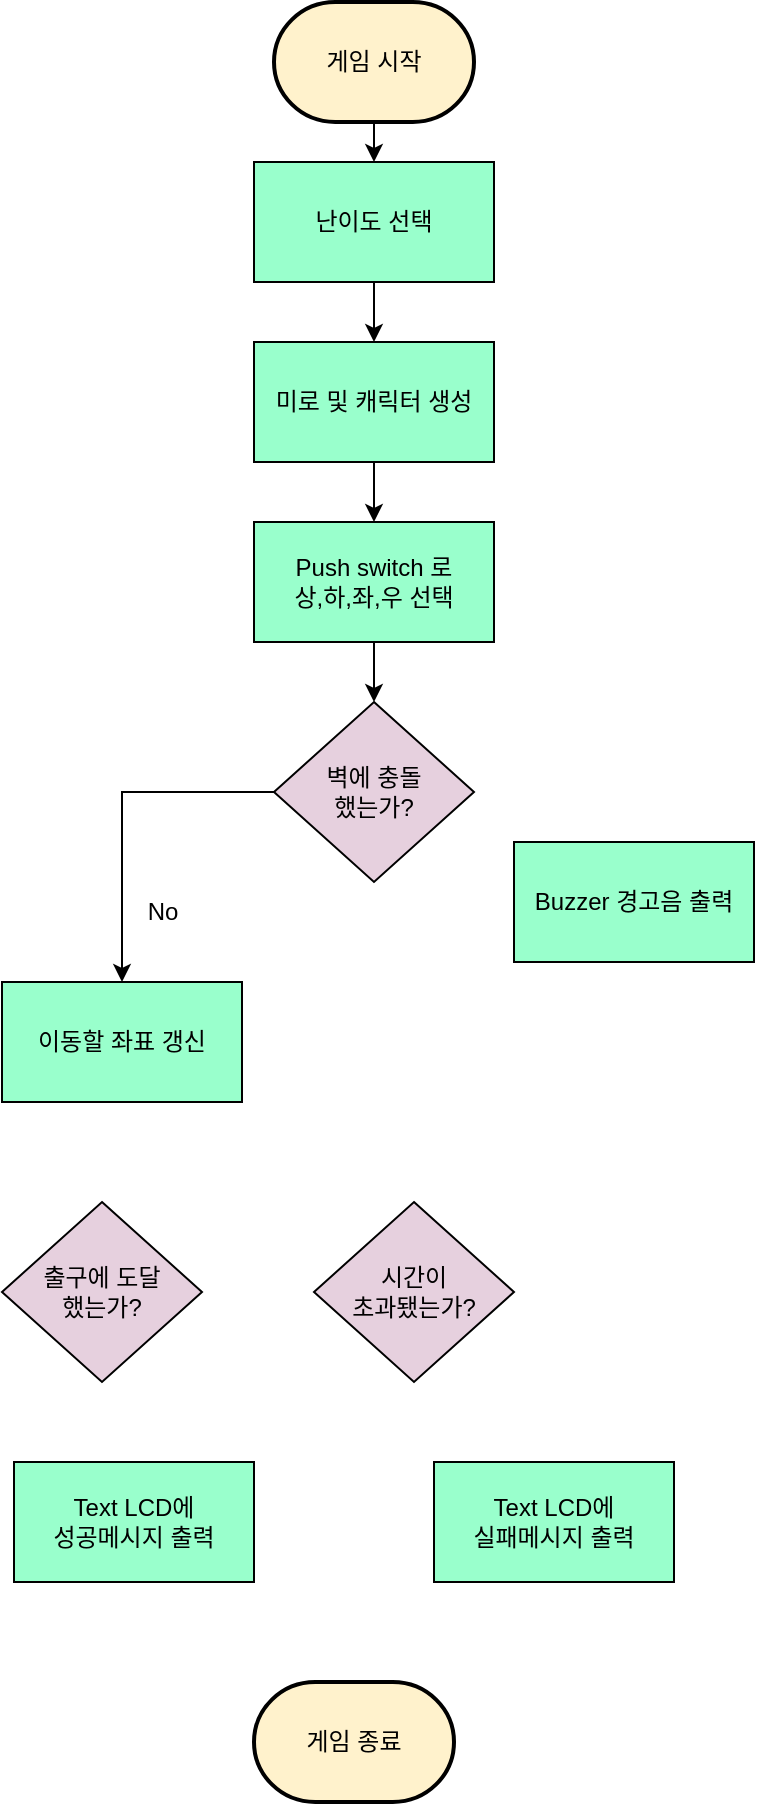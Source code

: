 <mxfile version="27.1.1">
  <diagram name="페이지-1" id="XxxpSQrDGY3Lz6ars4wC">
    <mxGraphModel dx="1657" dy="1933" grid="1" gridSize="10" guides="1" tooltips="1" connect="1" arrows="1" fold="1" page="1" pageScale="1" pageWidth="827" pageHeight="1169" math="0" shadow="0">
      <root>
        <mxCell id="0" />
        <mxCell id="1" parent="0" />
        <mxCell id="jROF-p8uHgDL0KWoTOzt-7" style="edgeStyle=orthogonalEdgeStyle;rounded=0;orthogonalLoop=1;jettySize=auto;html=1;exitX=0.5;exitY=1;exitDx=0;exitDy=0;exitPerimeter=0;entryX=0.5;entryY=0;entryDx=0;entryDy=0;" edge="1" parent="1" source="8a5C9kc6SofKmOnc5kcL-7" target="8a5C9kc6SofKmOnc5kcL-15">
          <mxGeometry relative="1" as="geometry" />
        </mxCell>
        <mxCell id="8a5C9kc6SofKmOnc5kcL-7" value="게임 시작" style="strokeWidth=2;html=1;shape=mxgraph.flowchart.terminator;whiteSpace=wrap;fillColor=#FFF2CC;" parent="1" vertex="1">
          <mxGeometry x="450" width="100" height="60" as="geometry" />
        </mxCell>
        <mxCell id="8a5C9kc6SofKmOnc5kcL-8" value="게임 종료" style="strokeWidth=2;html=1;shape=mxgraph.flowchart.terminator;whiteSpace=wrap;fillColor=#FFF2CC;" parent="1" vertex="1">
          <mxGeometry x="440" y="840" width="100" height="60" as="geometry" />
        </mxCell>
        <mxCell id="jROF-p8uHgDL0KWoTOzt-9" style="edgeStyle=orthogonalEdgeStyle;rounded=0;orthogonalLoop=1;jettySize=auto;html=1;entryX=0.5;entryY=0;entryDx=0;entryDy=0;" edge="1" parent="1" source="8a5C9kc6SofKmOnc5kcL-10" target="8a5C9kc6SofKmOnc5kcL-14">
          <mxGeometry relative="1" as="geometry" />
        </mxCell>
        <mxCell id="8a5C9kc6SofKmOnc5kcL-10" value="미로 및 캐릭터 생성" style="rounded=0;whiteSpace=wrap;html=1;fillColor=#99FFCC;" parent="1" vertex="1">
          <mxGeometry x="440" y="170" width="120" height="60" as="geometry" />
        </mxCell>
        <mxCell id="jROF-p8uHgDL0KWoTOzt-10" style="edgeStyle=orthogonalEdgeStyle;rounded=0;orthogonalLoop=1;jettySize=auto;html=1;entryX=0.5;entryY=0;entryDx=0;entryDy=0;" edge="1" parent="1" source="8a5C9kc6SofKmOnc5kcL-14" target="8a5C9kc6SofKmOnc5kcL-16">
          <mxGeometry relative="1" as="geometry" />
        </mxCell>
        <mxCell id="8a5C9kc6SofKmOnc5kcL-14" value="Push switch 로&lt;br&gt;상,하,좌,우 선택" style="rounded=0;whiteSpace=wrap;html=1;fillColor=#99FFCC;" parent="1" vertex="1">
          <mxGeometry x="440" y="260" width="120" height="60" as="geometry" />
        </mxCell>
        <mxCell id="jROF-p8uHgDL0KWoTOzt-8" style="edgeStyle=orthogonalEdgeStyle;rounded=0;orthogonalLoop=1;jettySize=auto;html=1;entryX=0.5;entryY=0;entryDx=0;entryDy=0;" edge="1" parent="1" source="8a5C9kc6SofKmOnc5kcL-15" target="8a5C9kc6SofKmOnc5kcL-10">
          <mxGeometry relative="1" as="geometry" />
        </mxCell>
        <mxCell id="8a5C9kc6SofKmOnc5kcL-15" value="난이도 선택" style="rounded=0;whiteSpace=wrap;html=1;fillColor=#99FFCC;" parent="1" vertex="1">
          <mxGeometry x="440" y="80" width="120" height="60" as="geometry" />
        </mxCell>
        <mxCell id="jROF-p8uHgDL0KWoTOzt-11" style="edgeStyle=orthogonalEdgeStyle;rounded=0;orthogonalLoop=1;jettySize=auto;html=1;entryX=0.5;entryY=0;entryDx=0;entryDy=0;" edge="1" parent="1" source="8a5C9kc6SofKmOnc5kcL-16" target="jROF-p8uHgDL0KWoTOzt-4">
          <mxGeometry relative="1" as="geometry">
            <mxPoint x="370" y="440" as="targetPoint" />
          </mxGeometry>
        </mxCell>
        <mxCell id="8a5C9kc6SofKmOnc5kcL-16" value="벽에 충돌 &lt;br&gt;했는가?" style="rhombus;whiteSpace=wrap;html=1;fillColor=#E6D0DE;" parent="1" vertex="1">
          <mxGeometry x="450" y="350" width="100" height="90" as="geometry" />
        </mxCell>
        <mxCell id="jROF-p8uHgDL0KWoTOzt-1" value="출구에 도달 &lt;br&gt;했는가?" style="rhombus;whiteSpace=wrap;html=1;fillColor=#E6D0DE;" vertex="1" parent="1">
          <mxGeometry x="314" y="600" width="100" height="90" as="geometry" />
        </mxCell>
        <mxCell id="jROF-p8uHgDL0KWoTOzt-2" value="시간이 &lt;br&gt;초과됐는가?" style="rhombus;whiteSpace=wrap;html=1;fillColor=#E6D0DE;" vertex="1" parent="1">
          <mxGeometry x="470" y="600" width="100" height="90" as="geometry" />
        </mxCell>
        <mxCell id="jROF-p8uHgDL0KWoTOzt-3" value="Buzzer 경고음 출력" style="rounded=0;whiteSpace=wrap;html=1;fillColor=#99FFCC;" vertex="1" parent="1">
          <mxGeometry x="570" y="420" width="120" height="60" as="geometry" />
        </mxCell>
        <mxCell id="jROF-p8uHgDL0KWoTOzt-4" value="이동할 좌표 갱신" style="rounded=0;whiteSpace=wrap;html=1;fillColor=#99FFCC;" vertex="1" parent="1">
          <mxGeometry x="314" y="490" width="120" height="60" as="geometry" />
        </mxCell>
        <mxCell id="jROF-p8uHgDL0KWoTOzt-5" value="Text LCD에&lt;br&gt;실패메시지 출력" style="rounded=0;whiteSpace=wrap;html=1;fillColor=#99FFCC;" vertex="1" parent="1">
          <mxGeometry x="530" y="730" width="120" height="60" as="geometry" />
        </mxCell>
        <mxCell id="jROF-p8uHgDL0KWoTOzt-6" value="Text LCD에 &lt;br&gt;성공메시지 출력" style="rounded=0;whiteSpace=wrap;html=1;fillColor=#99FFCC;" vertex="1" parent="1">
          <mxGeometry x="320" y="730" width="120" height="60" as="geometry" />
        </mxCell>
        <mxCell id="jROF-p8uHgDL0KWoTOzt-16" value="No" style="text;html=1;align=center;verticalAlign=middle;resizable=0;points=[];autosize=1;strokeColor=none;fillColor=none;" vertex="1" parent="1">
          <mxGeometry x="374" y="440" width="40" height="30" as="geometry" />
        </mxCell>
      </root>
    </mxGraphModel>
  </diagram>
</mxfile>
